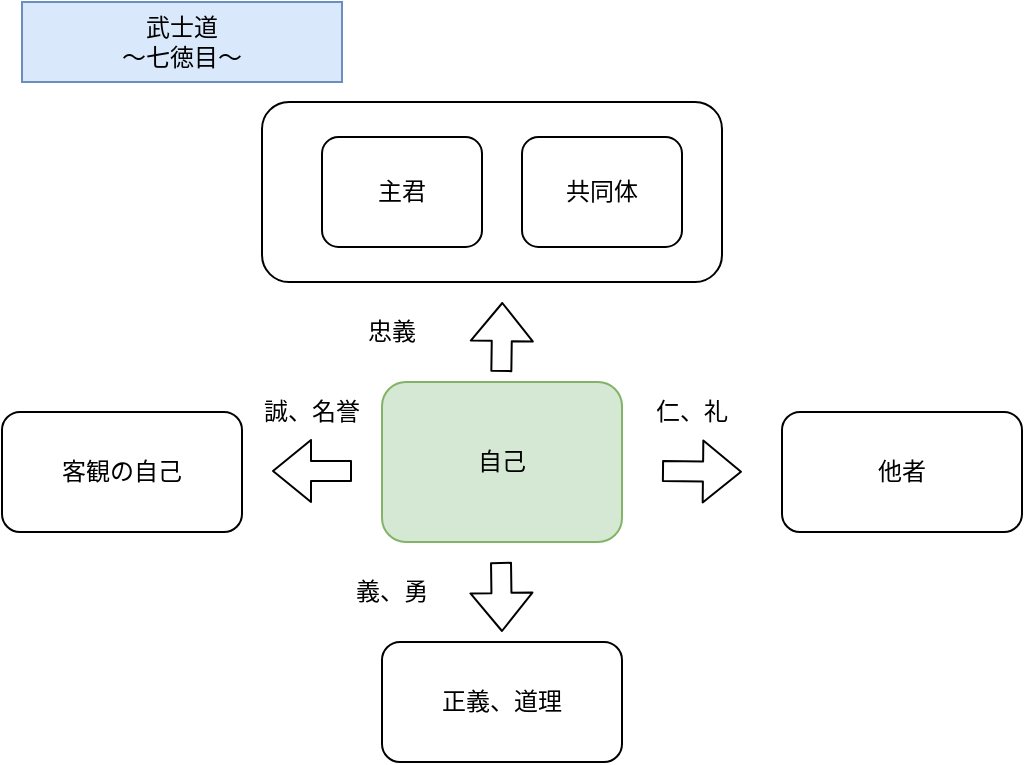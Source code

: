 <mxfile>
    <diagram id="Iqh0p4z0CSAQo3-YcA2V" name="ページ1">
        <mxGraphModel dx="947" dy="697" grid="1" gridSize="10" guides="1" tooltips="1" connect="1" arrows="1" fold="1" page="1" pageScale="1" pageWidth="827" pageHeight="1169" math="0" shadow="0">
            <root>
                <mxCell id="0"/>
                <mxCell id="1" parent="0"/>
                <mxCell id="2" value="武士道&lt;div&gt;～七徳目～&lt;/div&gt;" style="text;html=1;align=center;verticalAlign=middle;whiteSpace=wrap;rounded=0;fillColor=#dae8fc;strokeColor=#6c8ebf;" parent="1" vertex="1">
                    <mxGeometry x="20" y="70" width="160" height="40" as="geometry"/>
                </mxCell>
                <mxCell id="26" value="正義、道理" style="rounded=1;whiteSpace=wrap;html=1;" parent="1" vertex="1">
                    <mxGeometry x="200" y="390" width="120" height="60" as="geometry"/>
                </mxCell>
                <mxCell id="27" value="" style="rounded=1;whiteSpace=wrap;html=1;" parent="1" vertex="1">
                    <mxGeometry x="140" y="120" width="230" height="90" as="geometry"/>
                </mxCell>
                <mxCell id="31" value="&lt;div&gt;&lt;span style=&quot;background-color: transparent;&quot;&gt;忠義&lt;/span&gt;&lt;/div&gt;" style="text;html=1;align=center;verticalAlign=middle;whiteSpace=wrap;rounded=0;" parent="1" vertex="1">
                    <mxGeometry x="170" y="220" width="70" height="30" as="geometry"/>
                </mxCell>
                <mxCell id="32" value="&lt;div&gt;仁、礼&lt;/div&gt;" style="text;html=1;align=center;verticalAlign=middle;whiteSpace=wrap;rounded=0;" parent="1" vertex="1">
                    <mxGeometry x="320" y="260" width="70" height="30" as="geometry"/>
                </mxCell>
                <mxCell id="37" value="" style="shape=flexArrow;endArrow=classic;html=1;" parent="1" edge="1">
                    <mxGeometry width="50" height="50" relative="1" as="geometry">
                        <mxPoint x="259.5" y="350" as="sourcePoint"/>
                        <mxPoint x="260" y="385" as="targetPoint"/>
                    </mxGeometry>
                </mxCell>
                <mxCell id="38" value="" style="shape=flexArrow;endArrow=classic;html=1;" parent="1" edge="1">
                    <mxGeometry width="50" height="50" relative="1" as="geometry">
                        <mxPoint x="259.66" y="255" as="sourcePoint"/>
                        <mxPoint x="260.16" y="220" as="targetPoint"/>
                    </mxGeometry>
                </mxCell>
                <mxCell id="42" value="自己" style="rounded=1;whiteSpace=wrap;html=1;fillColor=#d5e8d4;strokeColor=#82b366;" parent="1" vertex="1">
                    <mxGeometry x="200" y="260" width="120" height="80" as="geometry"/>
                </mxCell>
                <mxCell id="43" value="主君" style="rounded=1;whiteSpace=wrap;html=1;" vertex="1" parent="1">
                    <mxGeometry x="170" y="137.5" width="80" height="55" as="geometry"/>
                </mxCell>
                <mxCell id="44" value="共同体" style="rounded=1;whiteSpace=wrap;html=1;" vertex="1" parent="1">
                    <mxGeometry x="270" y="137.5" width="80" height="55" as="geometry"/>
                </mxCell>
                <mxCell id="45" value="他者" style="rounded=1;whiteSpace=wrap;html=1;" vertex="1" parent="1">
                    <mxGeometry x="400" y="275" width="120" height="60" as="geometry"/>
                </mxCell>
                <mxCell id="46" value="" style="shape=flexArrow;endArrow=classic;html=1;" edge="1" parent="1">
                    <mxGeometry width="50" height="50" relative="1" as="geometry">
                        <mxPoint x="340" y="304.5" as="sourcePoint"/>
                        <mxPoint x="380" y="304.92" as="targetPoint"/>
                    </mxGeometry>
                </mxCell>
                <mxCell id="47" value="&lt;div&gt;義、勇&lt;/div&gt;" style="text;html=1;align=center;verticalAlign=middle;whiteSpace=wrap;rounded=0;" vertex="1" parent="1">
                    <mxGeometry x="170" y="350" width="70" height="30" as="geometry"/>
                </mxCell>
                <mxCell id="48" value="&lt;div&gt;誠、名誉&lt;/div&gt;" style="text;html=1;align=center;verticalAlign=middle;whiteSpace=wrap;rounded=0;" vertex="1" parent="1">
                    <mxGeometry x="130" y="260" width="70" height="30" as="geometry"/>
                </mxCell>
                <mxCell id="49" value="客観の自己" style="rounded=1;whiteSpace=wrap;html=1;" vertex="1" parent="1">
                    <mxGeometry x="10" y="275" width="120" height="60" as="geometry"/>
                </mxCell>
                <mxCell id="50" value="" style="shape=flexArrow;endArrow=classic;html=1;" edge="1" parent="1">
                    <mxGeometry width="50" height="50" relative="1" as="geometry">
                        <mxPoint x="185" y="304.5" as="sourcePoint"/>
                        <mxPoint x="145" y="304.5" as="targetPoint"/>
                    </mxGeometry>
                </mxCell>
            </root>
        </mxGraphModel>
    </diagram>
</mxfile>
